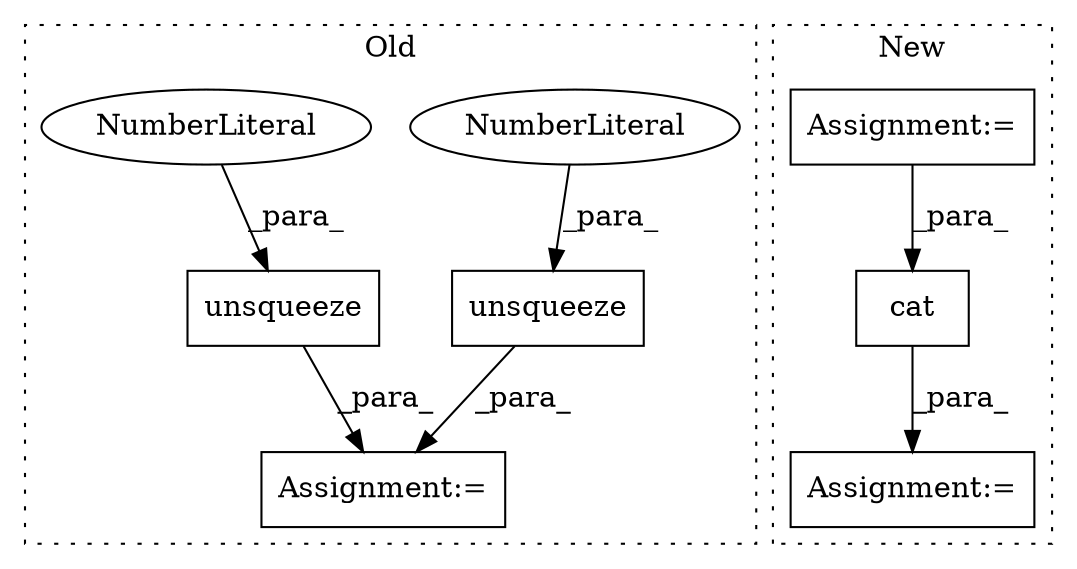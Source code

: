 digraph G {
subgraph cluster0 {
1 [label="unsqueeze" a="32" s="8151,8162" l="10,1" shape="box"];
4 [label="NumberLiteral" a="34" s="8161" l="1" shape="ellipse"];
5 [label="Assignment:=" a="7" s="8047" l="1" shape="box"];
6 [label="unsqueeze" a="32" s="8103,8114" l="10,1" shape="box"];
7 [label="NumberLiteral" a="34" s="8113" l="1" shape="ellipse"];
label = "Old";
style="dotted";
}
subgraph cluster1 {
2 [label="cat" a="32" s="8850,8989" l="15,-5" shape="box"];
3 [label="Assignment:=" a="7" s="8948" l="33" shape="box"];
8 [label="Assignment:=" a="7" s="8843" l="1" shape="box"];
label = "New";
style="dotted";
}
1 -> 5 [label="_para_"];
2 -> 8 [label="_para_"];
3 -> 2 [label="_para_"];
4 -> 1 [label="_para_"];
6 -> 5 [label="_para_"];
7 -> 6 [label="_para_"];
}